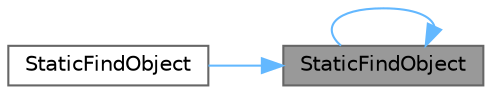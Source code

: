digraph "StaticFindObject"
{
 // INTERACTIVE_SVG=YES
 // LATEX_PDF_SIZE
  bgcolor="transparent";
  edge [fontname=Helvetica,fontsize=10,labelfontname=Helvetica,labelfontsize=10];
  node [fontname=Helvetica,fontsize=10,shape=box,height=0.2,width=0.4];
  rankdir="RL";
  Node1 [id="Node000001",label="StaticFindObject",height=0.2,width=0.4,color="gray40", fillcolor="grey60", style="filled", fontcolor="black",tooltip="Tries to find an object in memory."];
  Node1 -> Node2 [id="edge1_Node000001_Node000002",dir="back",color="steelblue1",style="solid",tooltip=" "];
  Node2 [id="Node000002",label="StaticFindObject",height=0.2,width=0.4,color="grey40", fillcolor="white", style="filled",URL="$d0/da9/UObjectGlobals_8h.html#acec63b54dd5ec92796814bcdbbc0ad78",tooltip="Tries to find an object in memory."];
  Node1 -> Node1 [id="edge2_Node000001_Node000001",dir="back",color="steelblue1",style="solid",tooltip=" "];
}
